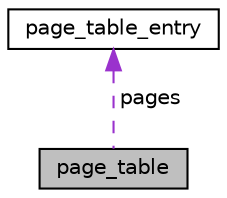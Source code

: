 digraph "page_table"
{
 // LATEX_PDF_SIZE
  edge [fontname="Helvetica",fontsize="10",labelfontname="Helvetica",labelfontsize="10"];
  node [fontname="Helvetica",fontsize="10",shape=record];
  Node1 [label="page_table",height=0.2,width=0.4,color="black", fillcolor="grey75", style="filled", fontcolor="black",tooltip="Page table structure as defined in accordance to the Intel Developer Manual Vol. 3a p...."];
  Node2 -> Node1 [dir="back",color="darkorchid3",fontsize="10",style="dashed",label=" pages" ,fontname="Helvetica"];
  Node2 [label="page_table_entry",height=0.2,width=0.4,color="black", fillcolor="white", style="filled",URL="$d0/d0c/structpage__table__entry.html",tooltip="Page table entry defined in accordance to the Intel Developer Manual Vol. 3a p. 4-12."];
}
